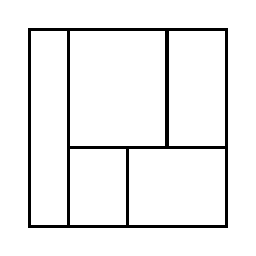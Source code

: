 \begin{tikzpicture}[very thick, scale=.5]
    \draw (0,0) rectangle (1,5);
    \draw (1,2) rectangle (7/2,5);
    \draw (7/2,2) rectangle (5,5);
    \draw (1,0) rectangle (5/2,2);
    \draw (5/2,0) rectangle (5,2);
\end{tikzpicture}
